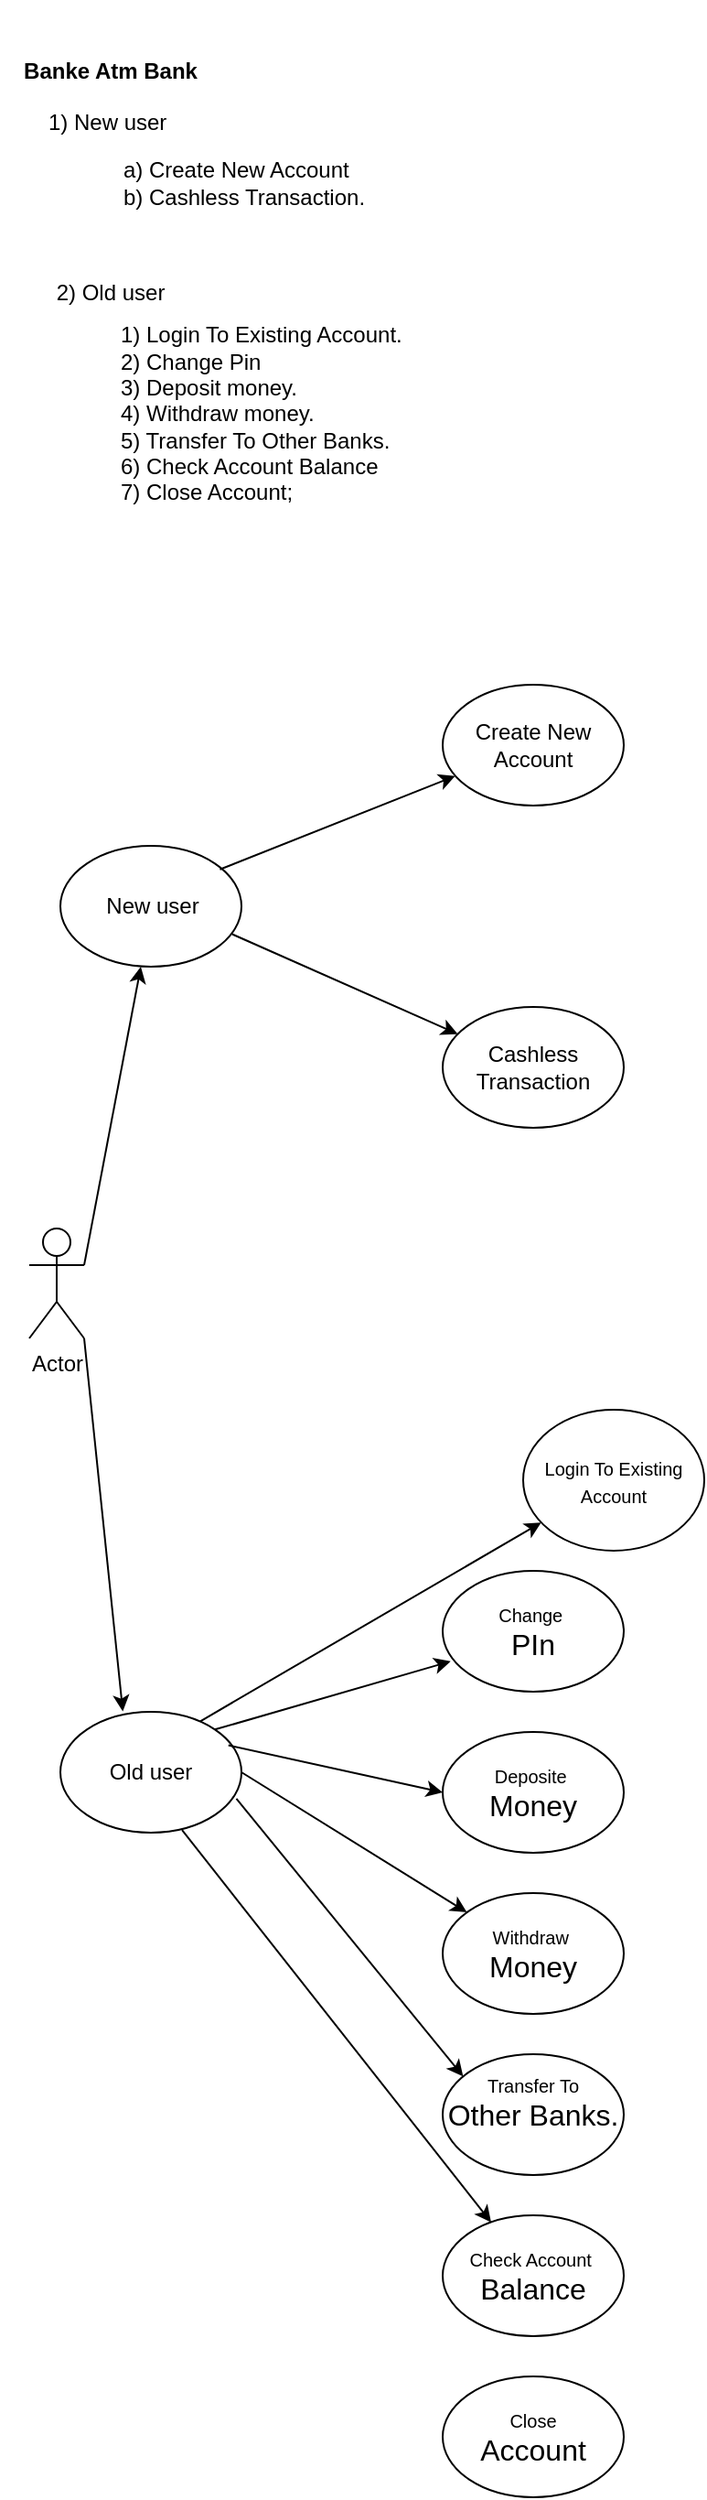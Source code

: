 <mxfile version="24.2.5" type="device">
  <diagram name="Page-1" id="bNnXlrne2ry6vLi_Lvbz">
    <mxGraphModel dx="1793" dy="1105" grid="1" gridSize="11" guides="1" tooltips="1" connect="1" arrows="1" fold="1" page="1" pageScale="1" pageWidth="850" pageHeight="1100" math="0" shadow="0">
      <root>
        <mxCell id="0" />
        <mxCell id="1" parent="0" />
        <mxCell id="Hscxd5MFIAgjYMTBuhCe-1" value="&lt;h1&gt;&lt;font style=&quot;font-size: 12px;&quot;&gt;Banke Atm Bank&lt;/font&gt;&lt;/h1&gt;" style="text;html=1;align=center;verticalAlign=middle;resizable=0;points=[];autosize=1;strokeColor=none;fillColor=none;strokeWidth=7;" vertex="1" parent="1">
          <mxGeometry x="22" y="22" width="120" height="70" as="geometry" />
        </mxCell>
        <mxCell id="Hscxd5MFIAgjYMTBuhCe-3" value="1) New user&amp;nbsp;" style="text;html=1;align=center;verticalAlign=middle;resizable=0;points=[];autosize=1;strokeColor=none;fillColor=none;" vertex="1" parent="1">
          <mxGeometry x="38" y="72" width="88" height="33" as="geometry" />
        </mxCell>
        <mxCell id="Hscxd5MFIAgjYMTBuhCe-4" value="2) Old user" style="text;html=1;align=center;verticalAlign=middle;resizable=0;points=[];autosize=1;strokeColor=none;fillColor=none;" vertex="1" parent="1">
          <mxGeometry x="38" y="165" width="88" height="33" as="geometry" />
        </mxCell>
        <mxCell id="Hscxd5MFIAgjYMTBuhCe-10" value="&lt;div style=&quot;text-align: left;&quot;&gt;&lt;span style=&quot;background-color: initial;&quot;&gt;a) Create New Account&lt;/span&gt;&lt;/div&gt;&lt;div style=&quot;text-align: left;&quot;&gt;b) Cashless Transaction.&lt;br&gt;&lt;/div&gt;" style="text;html=1;align=center;verticalAlign=middle;resizable=0;points=[];autosize=1;strokeColor=none;fillColor=none;" vertex="1" parent="1">
          <mxGeometry x="78" y="100" width="154" height="44" as="geometry" />
        </mxCell>
        <mxCell id="Hscxd5MFIAgjYMTBuhCe-12" value="1) Login To Existing Account.&lt;div&gt;2) Change Pin&lt;/div&gt;&lt;div&gt;3) Deposit money.&lt;/div&gt;&lt;div&gt;4) Withdraw money.&lt;/div&gt;&lt;div&gt;5) Transfer To Other Banks.&lt;/div&gt;&lt;div&gt;6) Check Account Balance&lt;/div&gt;&lt;div&gt;7) Close Account;&lt;/div&gt;" style="text;html=1;align=left;verticalAlign=middle;resizable=0;points=[];autosize=1;strokeColor=none;fillColor=none;" vertex="1" parent="1">
          <mxGeometry x="85.5" y="193" width="176" height="110" as="geometry" />
        </mxCell>
        <mxCell id="Hscxd5MFIAgjYMTBuhCe-13" value="Actor" style="shape=umlActor;verticalLabelPosition=bottom;verticalAlign=top;html=1;outlineConnect=0;" vertex="1" parent="1">
          <mxGeometry x="38" y="693" width="30" height="60" as="geometry" />
        </mxCell>
        <mxCell id="Hscxd5MFIAgjYMTBuhCe-15" value="Create New Account" style="ellipse;whiteSpace=wrap;html=1;" vertex="1" parent="1">
          <mxGeometry x="264" y="396" width="99" height="66" as="geometry" />
        </mxCell>
        <mxCell id="Hscxd5MFIAgjYMTBuhCe-17" value="Cashless Transaction" style="ellipse;whiteSpace=wrap;html=1;" vertex="1" parent="1">
          <mxGeometry x="264" y="572" width="99" height="66" as="geometry" />
        </mxCell>
        <mxCell id="Hscxd5MFIAgjYMTBuhCe-23" value="Old user" style="ellipse;whiteSpace=wrap;html=1;" vertex="1" parent="1">
          <mxGeometry x="55" y="957" width="99" height="66" as="geometry" />
        </mxCell>
        <mxCell id="Hscxd5MFIAgjYMTBuhCe-24" value="&lt;font style=&quot;font-size: 10px;&quot;&gt;Deposite&amp;nbsp;&lt;/font&gt;&lt;div&gt;&lt;font size=&quot;3&quot; style=&quot;&quot;&gt;Money&lt;/font&gt;&lt;/div&gt;" style="ellipse;whiteSpace=wrap;html=1;" vertex="1" parent="1">
          <mxGeometry x="264" y="968" width="99" height="66" as="geometry" />
        </mxCell>
        <mxCell id="Hscxd5MFIAgjYMTBuhCe-25" value="&lt;font style=&quot;font-size: 10px;&quot;&gt;Change&amp;nbsp;&lt;/font&gt;&lt;div&gt;&lt;font size=&quot;3&quot;&gt;PIn&lt;/font&gt;&lt;/div&gt;" style="ellipse;whiteSpace=wrap;html=1;" vertex="1" parent="1">
          <mxGeometry x="264" y="880" width="99" height="66" as="geometry" />
        </mxCell>
        <mxCell id="Hscxd5MFIAgjYMTBuhCe-26" value="&lt;font style=&quot;font-size: 10px;&quot;&gt;Login To Existing Account&lt;/font&gt;" style="ellipse;whiteSpace=wrap;html=1;" vertex="1" parent="1">
          <mxGeometry x="308" y="792" width="99" height="77" as="geometry" />
        </mxCell>
        <mxCell id="Hscxd5MFIAgjYMTBuhCe-27" value="&lt;font style=&quot;font-size: 10px;&quot;&gt;Withdraw&amp;nbsp;&lt;/font&gt;&lt;div&gt;&lt;font size=&quot;3&quot;&gt;Money&lt;/font&gt;&lt;/div&gt;" style="ellipse;whiteSpace=wrap;html=1;" vertex="1" parent="1">
          <mxGeometry x="264" y="1056" width="99" height="66" as="geometry" />
        </mxCell>
        <mxCell id="Hscxd5MFIAgjYMTBuhCe-28" value="&lt;div style=&quot;text-wrap: nowrap;&quot;&gt;&lt;font style=&quot;font-size: 10px;&quot;&gt;Transfer To&lt;/font&gt;&lt;/div&gt;&lt;div style=&quot;text-wrap: nowrap;&quot;&gt;&lt;font size=&quot;3&quot;&gt;Other Banks.&lt;/font&gt;&lt;/div&gt;&lt;div&gt;&lt;br&gt;&lt;/div&gt;" style="ellipse;whiteSpace=wrap;html=1;align=center;" vertex="1" parent="1">
          <mxGeometry x="264" y="1144" width="99" height="66" as="geometry" />
        </mxCell>
        <mxCell id="Hscxd5MFIAgjYMTBuhCe-29" value="&lt;span style=&quot;text-align: left; text-wrap: nowrap;&quot;&gt;&lt;font style=&quot;font-size: 10px;&quot;&gt;Check Account&amp;nbsp;&lt;/font&gt;&lt;/span&gt;&lt;div&gt;&lt;span style=&quot;text-align: left; text-wrap: nowrap;&quot;&gt;&lt;font size=&quot;3&quot;&gt;Balance&lt;/font&gt;&lt;/span&gt;&lt;/div&gt;" style="ellipse;whiteSpace=wrap;html=1;" vertex="1" parent="1">
          <mxGeometry x="264" y="1232" width="99" height="66" as="geometry" />
        </mxCell>
        <mxCell id="Hscxd5MFIAgjYMTBuhCe-30" value="&lt;font style=&quot;font-size: 10px;&quot;&gt;Close&lt;/font&gt;&lt;div&gt;&lt;font size=&quot;3&quot;&gt;Account&lt;/font&gt;&lt;/div&gt;" style="ellipse;whiteSpace=wrap;html=1;" vertex="1" parent="1">
          <mxGeometry x="264" y="1320" width="99" height="66" as="geometry" />
        </mxCell>
        <mxCell id="Hscxd5MFIAgjYMTBuhCe-33" value="" style="group" vertex="1" connectable="0" parent="1">
          <mxGeometry x="55" y="484" width="99" height="66" as="geometry" />
        </mxCell>
        <mxCell id="Hscxd5MFIAgjYMTBuhCe-22" value="" style="ellipse;whiteSpace=wrap;html=1;movable=1;resizable=1;rotatable=1;deletable=1;editable=1;locked=0;connectable=1;" vertex="1" parent="Hscxd5MFIAgjYMTBuhCe-33">
          <mxGeometry width="99" height="66" as="geometry" />
        </mxCell>
        <mxCell id="Hscxd5MFIAgjYMTBuhCe-31" value="New user" style="text;html=1;align=center;verticalAlign=middle;resizable=1;points=[];autosize=1;strokeColor=none;fillColor=none;movable=1;rotatable=1;deletable=1;editable=1;locked=0;connectable=1;" vertex="1" parent="Hscxd5MFIAgjYMTBuhCe-33">
          <mxGeometry x="11" y="16.5" width="77" height="33" as="geometry" />
        </mxCell>
        <mxCell id="Hscxd5MFIAgjYMTBuhCe-35" value="" style="endArrow=classic;html=1;rounded=0;exitX=0.881;exitY=0.195;exitDx=0;exitDy=0;exitPerimeter=0;" edge="1" parent="1" source="Hscxd5MFIAgjYMTBuhCe-22" target="Hscxd5MFIAgjYMTBuhCe-15">
          <mxGeometry width="50" height="50" relative="1" as="geometry">
            <mxPoint x="198" y="501" as="sourcePoint" />
            <mxPoint x="253" y="451" as="targetPoint" />
          </mxGeometry>
        </mxCell>
        <mxCell id="Hscxd5MFIAgjYMTBuhCe-36" value="" style="endArrow=classic;html=1;rounded=0;exitX=0.949;exitY=0.731;exitDx=0;exitDy=0;exitPerimeter=0;" edge="1" parent="1" source="Hscxd5MFIAgjYMTBuhCe-22" target="Hscxd5MFIAgjYMTBuhCe-17">
          <mxGeometry width="50" height="50" relative="1" as="geometry">
            <mxPoint x="198.0" y="516.63" as="sourcePoint" />
            <mxPoint x="264" y="516.63" as="targetPoint" />
          </mxGeometry>
        </mxCell>
        <mxCell id="Hscxd5MFIAgjYMTBuhCe-39" value="" style="endArrow=classic;html=1;rounded=0;exitX=0.773;exitY=0.078;exitDx=0;exitDy=0;exitPerimeter=0;" edge="1" parent="1" source="Hscxd5MFIAgjYMTBuhCe-23" target="Hscxd5MFIAgjYMTBuhCe-26">
          <mxGeometry width="50" height="50" relative="1" as="geometry">
            <mxPoint x="110" y="963" as="sourcePoint" />
            <mxPoint x="160" y="913" as="targetPoint" />
          </mxGeometry>
        </mxCell>
        <mxCell id="Hscxd5MFIAgjYMTBuhCe-40" value="" style="endArrow=classic;html=1;rounded=0;entryX=0.044;entryY=0.749;entryDx=0;entryDy=0;entryPerimeter=0;exitX=1;exitY=0;exitDx=0;exitDy=0;" edge="1" parent="1" source="Hscxd5MFIAgjYMTBuhCe-23" target="Hscxd5MFIAgjYMTBuhCe-25">
          <mxGeometry width="50" height="50" relative="1" as="geometry">
            <mxPoint x="142" y="1007" as="sourcePoint" />
            <mxPoint x="192" y="957" as="targetPoint" />
          </mxGeometry>
        </mxCell>
        <mxCell id="Hscxd5MFIAgjYMTBuhCe-41" value="" style="endArrow=classic;html=1;rounded=0;exitX=0.928;exitY=0.277;exitDx=0;exitDy=0;exitPerimeter=0;entryX=0;entryY=0.5;entryDx=0;entryDy=0;" edge="1" parent="1" source="Hscxd5MFIAgjYMTBuhCe-23" target="Hscxd5MFIAgjYMTBuhCe-24">
          <mxGeometry width="50" height="50" relative="1" as="geometry">
            <mxPoint x="440" y="1051" as="sourcePoint" />
            <mxPoint x="490" y="1001" as="targetPoint" />
          </mxGeometry>
        </mxCell>
        <mxCell id="Hscxd5MFIAgjYMTBuhCe-42" value="" style="endArrow=classic;html=1;rounded=0;exitX=1;exitY=0.333;exitDx=0;exitDy=0;exitPerimeter=0;" edge="1" parent="1" source="Hscxd5MFIAgjYMTBuhCe-13">
          <mxGeometry width="50" height="50" relative="1" as="geometry">
            <mxPoint x="68" y="693" as="sourcePoint" />
            <mxPoint x="99" y="550" as="targetPoint" />
          </mxGeometry>
        </mxCell>
        <mxCell id="Hscxd5MFIAgjYMTBuhCe-43" value="" style="endArrow=classic;html=1;rounded=0;entryX=0.345;entryY=-0.003;entryDx=0;entryDy=0;entryPerimeter=0;exitX=1;exitY=1;exitDx=0;exitDy=0;exitPerimeter=0;" edge="1" parent="1" source="Hscxd5MFIAgjYMTBuhCe-13" target="Hscxd5MFIAgjYMTBuhCe-23">
          <mxGeometry width="50" height="50" relative="1" as="geometry">
            <mxPoint x="49" y="770" as="sourcePoint" />
            <mxPoint x="126" y="907" as="targetPoint" />
          </mxGeometry>
        </mxCell>
        <mxCell id="Hscxd5MFIAgjYMTBuhCe-44" value="" style="endArrow=classic;html=1;rounded=0;exitX=1;exitY=0.5;exitDx=0;exitDy=0;" edge="1" parent="1" source="Hscxd5MFIAgjYMTBuhCe-23" target="Hscxd5MFIAgjYMTBuhCe-27">
          <mxGeometry width="50" height="50" relative="1" as="geometry">
            <mxPoint x="123.5" y="1161" as="sourcePoint" />
            <mxPoint x="173.5" y="1111" as="targetPoint" />
          </mxGeometry>
        </mxCell>
        <mxCell id="Hscxd5MFIAgjYMTBuhCe-45" value="" style="endArrow=classic;html=1;rounded=0;entryX=0.113;entryY=0.184;entryDx=0;entryDy=0;entryPerimeter=0;exitX=0.972;exitY=0.719;exitDx=0;exitDy=0;exitPerimeter=0;" edge="1" parent="1" source="Hscxd5MFIAgjYMTBuhCe-23" target="Hscxd5MFIAgjYMTBuhCe-28">
          <mxGeometry width="50" height="50" relative="1" as="geometry">
            <mxPoint x="142" y="1081" as="sourcePoint" />
            <mxPoint x="192" y="1031" as="targetPoint" />
          </mxGeometry>
        </mxCell>
        <mxCell id="Hscxd5MFIAgjYMTBuhCe-46" value="" style="endArrow=classic;html=1;rounded=0;exitX=0.672;exitY=0.978;exitDx=0;exitDy=0;exitPerimeter=0;" edge="1" parent="1" source="Hscxd5MFIAgjYMTBuhCe-23" target="Hscxd5MFIAgjYMTBuhCe-29">
          <mxGeometry width="50" height="50" relative="1" as="geometry">
            <mxPoint x="264" y="1183" as="sourcePoint" />
            <mxPoint x="314" y="1133" as="targetPoint" />
          </mxGeometry>
        </mxCell>
      </root>
    </mxGraphModel>
  </diagram>
</mxfile>
